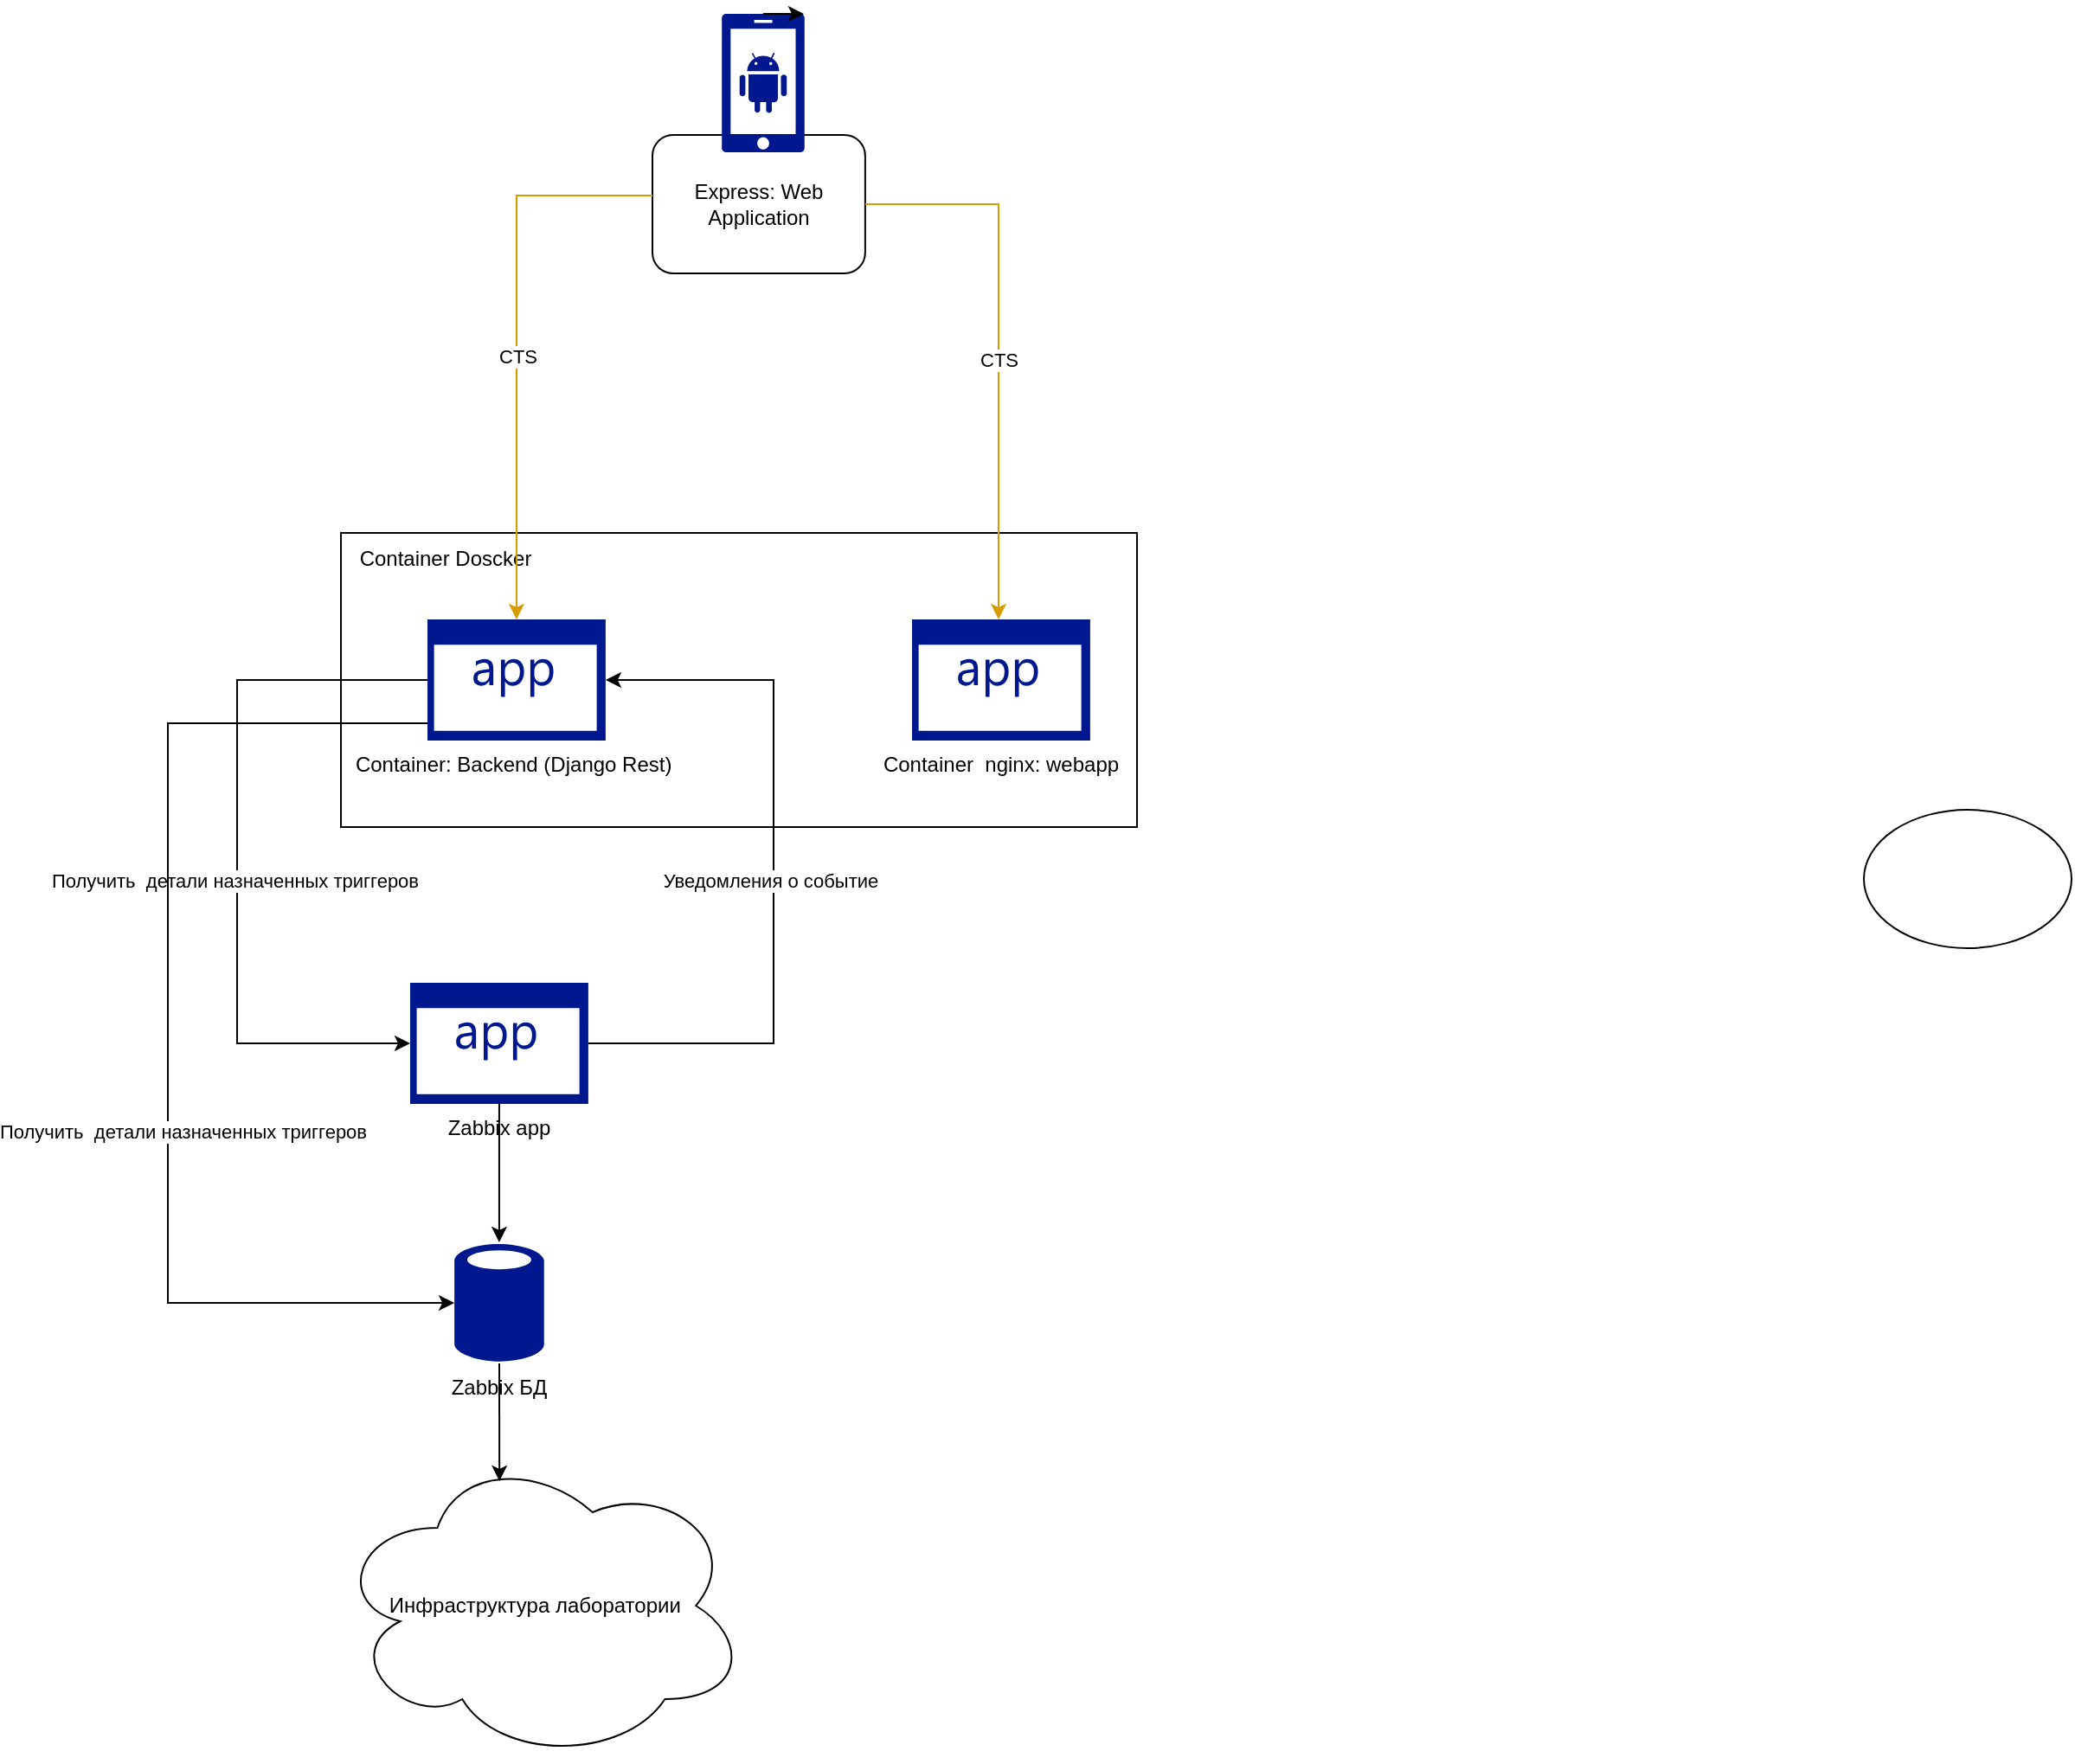 <mxfile version="22.1.21" type="github">
  <diagram name="Страница — 1" id="bJoPLygFJOJP_rjStDM6">
    <mxGraphModel dx="1971" dy="2298" grid="1" gridSize="10" guides="1" tooltips="1" connect="1" arrows="1" fold="1" page="1" pageScale="1" pageWidth="827" pageHeight="1169" math="0" shadow="0">
      <root>
        <mxCell id="0" />
        <mxCell id="1" parent="0" />
        <mxCell id="Rf2RZT0Yp-3sF4Ba2RFu-35" value="Express: Web Application" style="rounded=1;whiteSpace=wrap;html=1;" vertex="1" parent="1">
          <mxGeometry x="-440" y="-150" width="122.94" height="80" as="geometry" />
        </mxCell>
        <mxCell id="Rf2RZT0Yp-3sF4Ba2RFu-29" value="" style="sketch=0;aspect=fixed;pointerEvents=1;shadow=0;dashed=0;html=1;strokeColor=none;labelPosition=center;verticalLabelPosition=bottom;verticalAlign=top;align=center;fillColor=#00188D;shape=mxgraph.mscae.enterprise.android_phone" vertex="1" parent="1">
          <mxGeometry x="-400" y="-220" width="48" height="80" as="geometry" />
        </mxCell>
        <mxCell id="Rf2RZT0Yp-3sF4Ba2RFu-30" value="" style="rounded=0;whiteSpace=wrap;html=1;" vertex="1" parent="1">
          <mxGeometry x="-620" y="80" width="460" height="170" as="geometry" />
        </mxCell>
        <mxCell id="Rf2RZT0Yp-3sF4Ba2RFu-20" value="" style="ellipse;whiteSpace=wrap;html=1;" vertex="1" parent="1">
          <mxGeometry x="260" y="240" width="120" height="80" as="geometry" />
        </mxCell>
        <mxCell id="Rf2RZT0Yp-3sF4Ba2RFu-21" value="Container: Backend (Django Rest)&amp;nbsp;" style="sketch=0;aspect=fixed;pointerEvents=1;shadow=0;dashed=0;html=1;strokeColor=none;labelPosition=center;verticalLabelPosition=bottom;verticalAlign=top;align=center;fillColor=#00188D;shape=mxgraph.mscae.enterprise.application" vertex="1" parent="1">
          <mxGeometry x="-570" y="130" width="102.94" height="70" as="geometry" />
        </mxCell>
        <mxCell id="Rf2RZT0Yp-3sF4Ba2RFu-22" value="Zabbix БД" style="sketch=0;aspect=fixed;pointerEvents=1;shadow=0;dashed=0;html=1;strokeColor=none;labelPosition=center;verticalLabelPosition=bottom;verticalAlign=top;align=center;fillColor=#00188D;shape=mxgraph.mscae.enterprise.database_generic" vertex="1" parent="1">
          <mxGeometry x="-554.43" y="490" width="51.8" height="70" as="geometry" />
        </mxCell>
        <mxCell id="Rf2RZT0Yp-3sF4Ba2RFu-23" value="Container&amp;nbsp; nginx: webapp" style="sketch=0;aspect=fixed;pointerEvents=1;shadow=0;dashed=0;html=1;strokeColor=none;labelPosition=center;verticalLabelPosition=bottom;verticalAlign=top;align=center;fillColor=#00188D;shape=mxgraph.mscae.enterprise.application" vertex="1" parent="1">
          <mxGeometry x="-290" y="130" width="102.94" height="70" as="geometry" />
        </mxCell>
        <mxCell id="Rf2RZT0Yp-3sF4Ba2RFu-28" style="rounded=0;orthogonalLoop=1;jettySize=auto;html=1;" edge="1" parent="1" source="Rf2RZT0Yp-3sF4Ba2RFu-27" target="Rf2RZT0Yp-3sF4Ba2RFu-22">
          <mxGeometry relative="1" as="geometry" />
        </mxCell>
        <mxCell id="Rf2RZT0Yp-3sF4Ba2RFu-27" value="Zabbix app" style="sketch=0;aspect=fixed;pointerEvents=1;shadow=0;dashed=0;html=1;strokeColor=none;labelPosition=center;verticalLabelPosition=bottom;verticalAlign=top;align=center;fillColor=#00188D;shape=mxgraph.mscae.enterprise.application" vertex="1" parent="1">
          <mxGeometry x="-580" y="340" width="102.94" height="70" as="geometry" />
        </mxCell>
        <mxCell id="Rf2RZT0Yp-3sF4Ba2RFu-31" value="Container Doscker" style="text;html=1;align=center;verticalAlign=middle;resizable=0;points=[];autosize=1;strokeColor=none;fillColor=none;" vertex="1" parent="1">
          <mxGeometry x="-620" y="80" width="120" height="30" as="geometry" />
        </mxCell>
        <mxCell id="Rf2RZT0Yp-3sF4Ba2RFu-37" style="edgeStyle=orthogonalEdgeStyle;rounded=0;orthogonalLoop=1;jettySize=auto;html=1;fillColor=#ffe6cc;strokeColor=#d79b00;" edge="1" parent="1" source="Rf2RZT0Yp-3sF4Ba2RFu-35" target="Rf2RZT0Yp-3sF4Ba2RFu-23">
          <mxGeometry relative="1" as="geometry">
            <Array as="points">
              <mxPoint x="-240" y="-110" />
            </Array>
          </mxGeometry>
        </mxCell>
        <mxCell id="Rf2RZT0Yp-3sF4Ba2RFu-39" value="CTS" style="edgeLabel;html=1;align=center;verticalAlign=middle;resizable=0;points=[];" vertex="1" connectable="0" parent="Rf2RZT0Yp-3sF4Ba2RFu-37">
          <mxGeometry x="0.217" y="-1" relative="1" as="geometry">
            <mxPoint x="1" y="-26" as="offset" />
          </mxGeometry>
        </mxCell>
        <mxCell id="Rf2RZT0Yp-3sF4Ba2RFu-40" style="rounded=0;orthogonalLoop=1;jettySize=auto;html=1;entryX=0.5;entryY=0;entryDx=0;entryDy=0;entryPerimeter=0;edgeStyle=orthogonalEdgeStyle;fillColor=#ffe6cc;strokeColor=#d79b00;" edge="1" parent="1" source="Rf2RZT0Yp-3sF4Ba2RFu-35" target="Rf2RZT0Yp-3sF4Ba2RFu-21">
          <mxGeometry relative="1" as="geometry">
            <Array as="points">
              <mxPoint x="-518" y="-115" />
            </Array>
          </mxGeometry>
        </mxCell>
        <mxCell id="Rf2RZT0Yp-3sF4Ba2RFu-42" value="CTS" style="edgeLabel;html=1;align=center;verticalAlign=middle;resizable=0;points=[];" vertex="1" connectable="0" parent="Rf2RZT0Yp-3sF4Ba2RFu-40">
          <mxGeometry x="0.197" y="1" relative="1" as="geometry">
            <mxPoint x="-1" y="-22" as="offset" />
          </mxGeometry>
        </mxCell>
        <mxCell id="Rf2RZT0Yp-3sF4Ba2RFu-45" style="edgeStyle=orthogonalEdgeStyle;rounded=0;orthogonalLoop=1;jettySize=auto;html=1;entryX=1;entryY=0.5;entryDx=0;entryDy=0;entryPerimeter=0;" edge="1" parent="1" source="Rf2RZT0Yp-3sF4Ba2RFu-27" target="Rf2RZT0Yp-3sF4Ba2RFu-21">
          <mxGeometry relative="1" as="geometry">
            <Array as="points">
              <mxPoint x="-370" y="375" />
              <mxPoint x="-370" y="165" />
            </Array>
          </mxGeometry>
        </mxCell>
        <mxCell id="Rf2RZT0Yp-3sF4Ba2RFu-49" value="Уведомления о событие" style="edgeLabel;html=1;align=center;verticalAlign=middle;resizable=0;points=[];" vertex="1" connectable="0" parent="Rf2RZT0Yp-3sF4Ba2RFu-45">
          <mxGeometry x="-0.056" y="2" relative="1" as="geometry">
            <mxPoint y="-6" as="offset" />
          </mxGeometry>
        </mxCell>
        <mxCell id="Rf2RZT0Yp-3sF4Ba2RFu-47" style="edgeStyle=orthogonalEdgeStyle;rounded=0;orthogonalLoop=1;jettySize=auto;html=1;entryX=0;entryY=0.5;entryDx=0;entryDy=0;entryPerimeter=0;" edge="1" parent="1" source="Rf2RZT0Yp-3sF4Ba2RFu-21" target="Rf2RZT0Yp-3sF4Ba2RFu-27">
          <mxGeometry relative="1" as="geometry">
            <Array as="points">
              <mxPoint x="-680" y="165" />
              <mxPoint x="-680" y="375" />
            </Array>
          </mxGeometry>
        </mxCell>
        <mxCell id="Rf2RZT0Yp-3sF4Ba2RFu-48" value="Получить&amp;nbsp; детали назначенных триггеров&amp;nbsp;" style="edgeLabel;html=1;align=center;verticalAlign=middle;resizable=0;points=[];" vertex="1" connectable="0" parent="Rf2RZT0Yp-3sF4Ba2RFu-47">
          <mxGeometry x="-0.045" y="-4" relative="1" as="geometry">
            <mxPoint x="4" y="25" as="offset" />
          </mxGeometry>
        </mxCell>
        <mxCell id="Rf2RZT0Yp-3sF4Ba2RFu-50" style="edgeStyle=orthogonalEdgeStyle;rounded=0;orthogonalLoop=1;jettySize=auto;html=1;entryX=0;entryY=0.5;entryDx=0;entryDy=0;entryPerimeter=0;" edge="1" parent="1" source="Rf2RZT0Yp-3sF4Ba2RFu-21" target="Rf2RZT0Yp-3sF4Ba2RFu-22">
          <mxGeometry relative="1" as="geometry">
            <Array as="points">
              <mxPoint x="-720" y="190" />
              <mxPoint x="-720" y="525" />
            </Array>
          </mxGeometry>
        </mxCell>
        <mxCell id="Rf2RZT0Yp-3sF4Ba2RFu-53" value="Получить&amp;nbsp; детали назначенных триггеров&amp;nbsp;" style="edgeLabel;html=1;align=center;verticalAlign=middle;resizable=0;points=[];" vertex="1" connectable="0" parent="Rf2RZT0Yp-3sF4Ba2RFu-50">
          <mxGeometry x="-0.464" y="2" relative="1" as="geometry">
            <mxPoint x="8" y="211" as="offset" />
          </mxGeometry>
        </mxCell>
        <mxCell id="Rf2RZT0Yp-3sF4Ba2RFu-54" value="Инфраструктура лаборатории&amp;nbsp;&amp;nbsp;" style="ellipse;shape=cloud;whiteSpace=wrap;html=1;" vertex="1" parent="1">
          <mxGeometry x="-624" y="610" width="239" height="180" as="geometry" />
        </mxCell>
        <mxCell id="Rf2RZT0Yp-3sF4Ba2RFu-55" style="rounded=0;orthogonalLoop=1;jettySize=auto;html=1;entryX=0.4;entryY=0.1;entryDx=0;entryDy=0;entryPerimeter=0;" edge="1" parent="1" source="Rf2RZT0Yp-3sF4Ba2RFu-22" target="Rf2RZT0Yp-3sF4Ba2RFu-54">
          <mxGeometry relative="1" as="geometry" />
        </mxCell>
        <mxCell id="Rf2RZT0Yp-3sF4Ba2RFu-56" style="edgeStyle=orthogonalEdgeStyle;rounded=0;orthogonalLoop=1;jettySize=auto;html=1;exitX=0.5;exitY=0;exitDx=0;exitDy=0;exitPerimeter=0;entryX=0.99;entryY=0.01;entryDx=0;entryDy=0;entryPerimeter=0;" edge="1" parent="1" source="Rf2RZT0Yp-3sF4Ba2RFu-29" target="Rf2RZT0Yp-3sF4Ba2RFu-29">
          <mxGeometry relative="1" as="geometry" />
        </mxCell>
      </root>
    </mxGraphModel>
  </diagram>
</mxfile>
